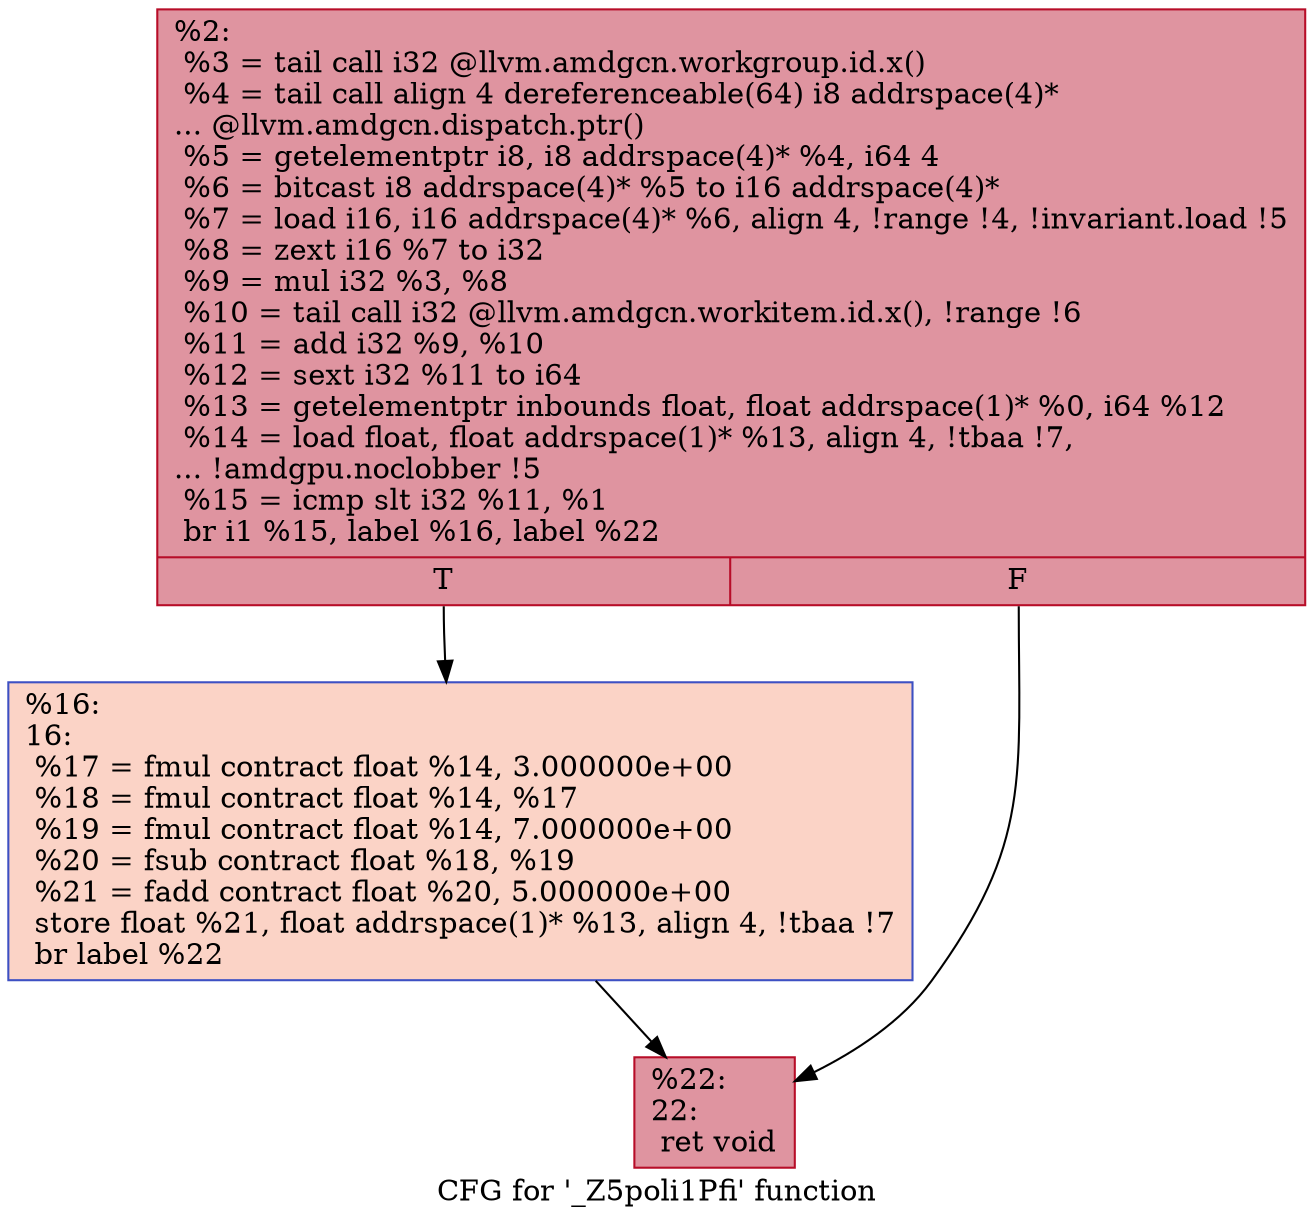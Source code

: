 digraph "CFG for '_Z5poli1Pfi' function" {
	label="CFG for '_Z5poli1Pfi' function";

	Node0x5169f40 [shape=record,color="#b70d28ff", style=filled, fillcolor="#b70d2870",label="{%2:\l  %3 = tail call i32 @llvm.amdgcn.workgroup.id.x()\l  %4 = tail call align 4 dereferenceable(64) i8 addrspace(4)*\l... @llvm.amdgcn.dispatch.ptr()\l  %5 = getelementptr i8, i8 addrspace(4)* %4, i64 4\l  %6 = bitcast i8 addrspace(4)* %5 to i16 addrspace(4)*\l  %7 = load i16, i16 addrspace(4)* %6, align 4, !range !4, !invariant.load !5\l  %8 = zext i16 %7 to i32\l  %9 = mul i32 %3, %8\l  %10 = tail call i32 @llvm.amdgcn.workitem.id.x(), !range !6\l  %11 = add i32 %9, %10\l  %12 = sext i32 %11 to i64\l  %13 = getelementptr inbounds float, float addrspace(1)* %0, i64 %12\l  %14 = load float, float addrspace(1)* %13, align 4, !tbaa !7,\l... !amdgpu.noclobber !5\l  %15 = icmp slt i32 %11, %1\l  br i1 %15, label %16, label %22\l|{<s0>T|<s1>F}}"];
	Node0x5169f40:s0 -> Node0x516c7d0;
	Node0x5169f40:s1 -> Node0x516c860;
	Node0x516c7d0 [shape=record,color="#3d50c3ff", style=filled, fillcolor="#f59c7d70",label="{%16:\l16:                                               \l  %17 = fmul contract float %14, 3.000000e+00\l  %18 = fmul contract float %14, %17\l  %19 = fmul contract float %14, 7.000000e+00\l  %20 = fsub contract float %18, %19\l  %21 = fadd contract float %20, 5.000000e+00\l  store float %21, float addrspace(1)* %13, align 4, !tbaa !7\l  br label %22\l}"];
	Node0x516c7d0 -> Node0x516c860;
	Node0x516c860 [shape=record,color="#b70d28ff", style=filled, fillcolor="#b70d2870",label="{%22:\l22:                                               \l  ret void\l}"];
}
